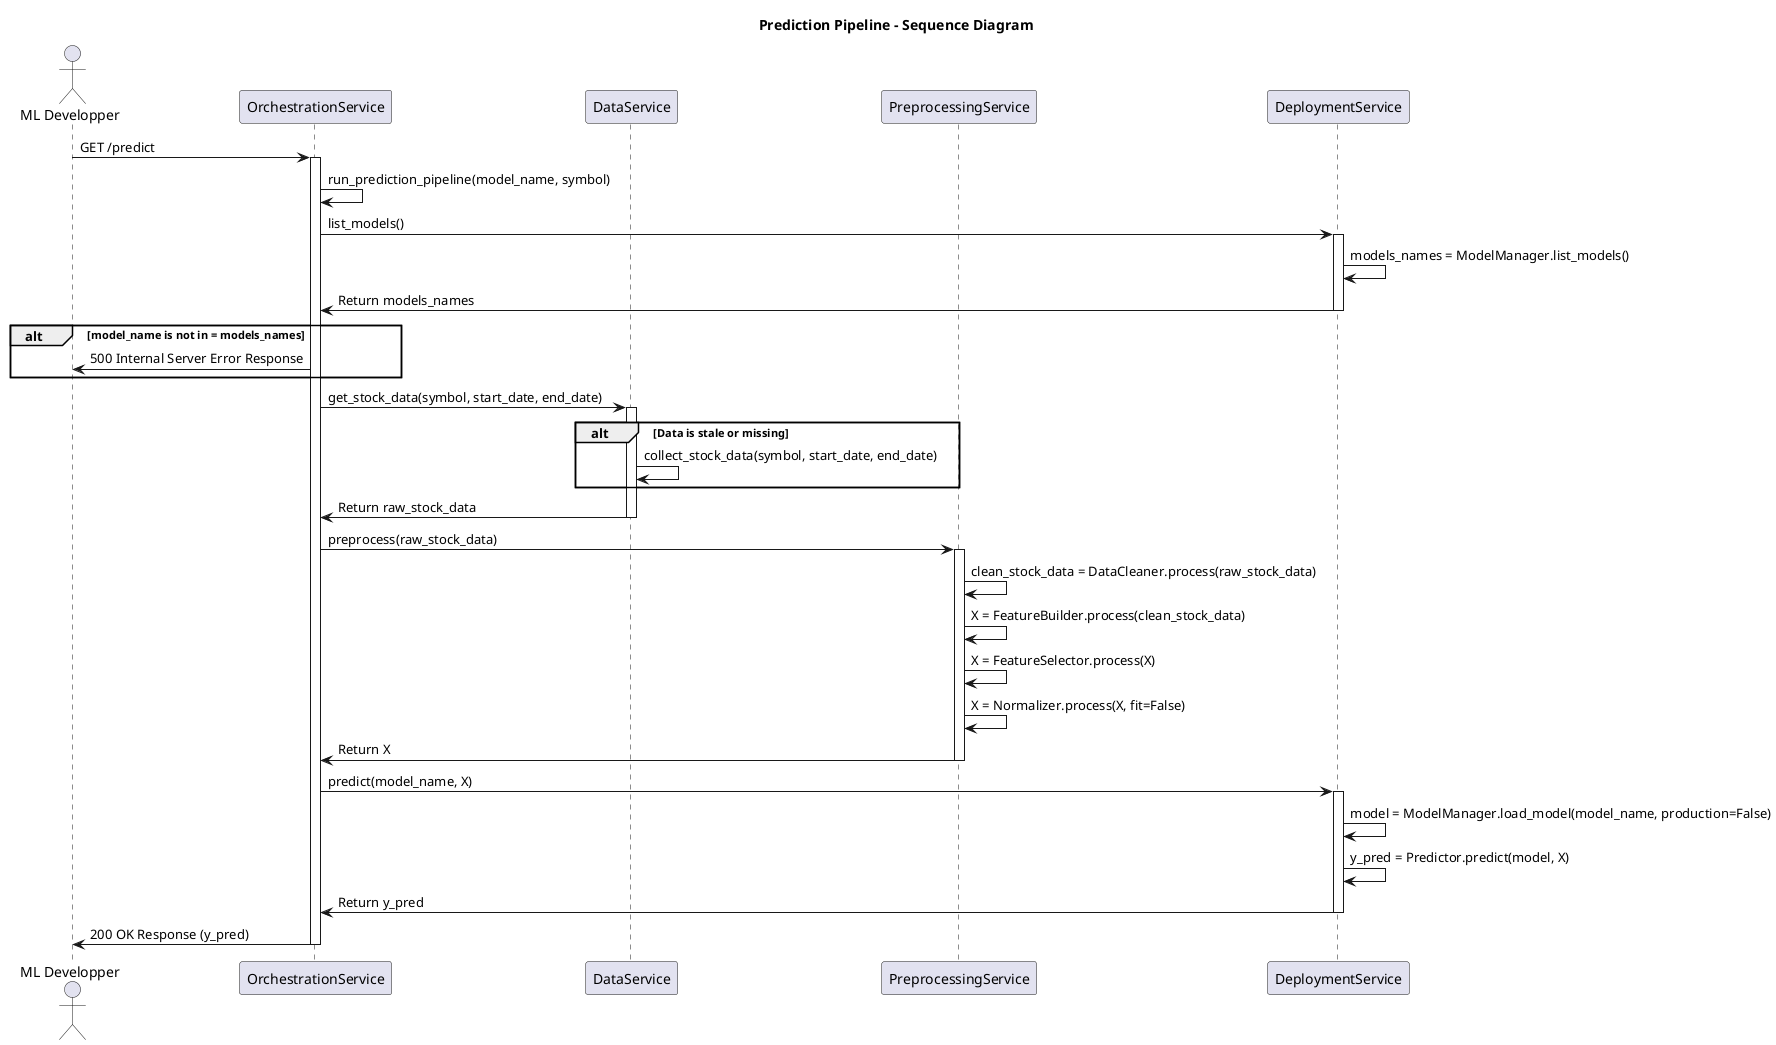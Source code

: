 @startuml

title Prediction Pipeline - Sequence Diagram

Actor "ML Developper" as User
participant OrchestrationService
participant DataService
participant PreprocessingService
participant DeploymentService


User -> OrchestrationService : GET /predict
activate OrchestrationService

OrchestrationService -> OrchestrationService : run_prediction_pipeline(model_name, symbol)
OrchestrationService -> DeploymentService : list_models()
activate DeploymentService
DeploymentService -> DeploymentService : models_names = ModelManager.list_models()
DeploymentService -> OrchestrationService : Return models_names
deactivate DeploymentService

alt model_name is not in = models_names
    OrchestrationService -> User : 500 Internal Server Error Response
end


OrchestrationService -> DataService : get_stock_data(symbol, start_date, end_date)
activate DataService

alt Data is stale or missing
    DataService -> DataService : collect_stock_data(symbol, start_date, end_date)
end
DataService -> OrchestrationService : Return raw_stock_data
deactivate DataService


OrchestrationService -> PreprocessingService : preprocess(raw_stock_data)
activate PreprocessingService
PreprocessingService -> PreprocessingService : clean_stock_data = DataCleaner.process(raw_stock_data)
PreprocessingService -> PreprocessingService : X = FeatureBuilder.process(clean_stock_data)
PreprocessingService -> PreprocessingService : X = FeatureSelector.process(X)
PreprocessingService -> PreprocessingService : X = Normalizer.process(X, fit=False)
PreprocessingService -> OrchestrationService : Return X
deactivate PreprocessingService

OrchestrationService -> DeploymentService : predict(model_name, X)
activate DeploymentService

DeploymentService -> DeploymentService : model = ModelManager.load_model(model_name, production=False)
DeploymentService -> DeploymentService : y_pred = Predictor.predict(model, X)

DeploymentService -> OrchestrationService : Return y_pred
deactivate DeploymentService


OrchestrationService -> User : 200 OK Response (y_pred)
deactivate OrchestrationService

@enduml